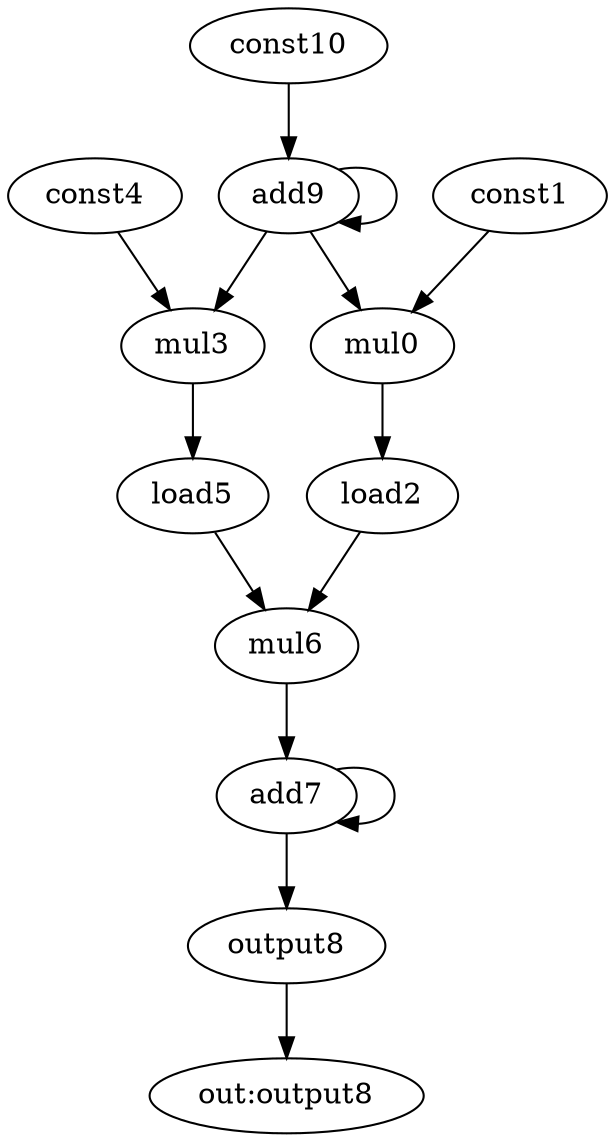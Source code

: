 digraph "G" {
mul0 [opcode=mul];
const1 [opcode=const];
load2 [opcode=load];
mul3 [opcode=mul];
const4 [opcode=const];
load5 [opcode=load];
mul6 [opcode=mul];
add7 [opcode=add];
output8 [opcode=output];
add9 [opcode=add];
const10 [opcode=const];
"out:output8";
mul0 -> load2  [operand=0];
const1 -> mul0  [operand=0];
load2 -> mul6  [operand=1];
mul3 -> load5  [operand=0];
const4 -> mul3  [operand=0];
load5 -> mul6  [operand=0];
mul6 -> add7  [operand=0];
add7 -> output8  [operand=0];
add7 -> add7  [operand=1];
output8 -> "out:output8";
add9 -> mul0  [operand=1];
add9 -> mul3  [operand=1];
add9 -> add9  [operand=0];
const10 -> add9  [operand=1];
}
